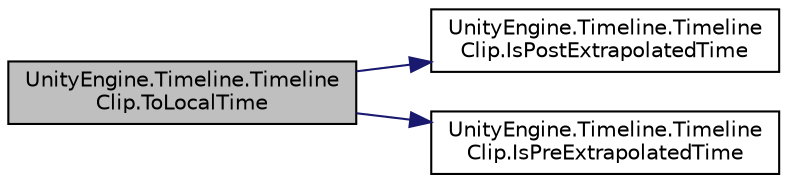 digraph "UnityEngine.Timeline.TimelineClip.ToLocalTime"
{
 // LATEX_PDF_SIZE
  edge [fontname="Helvetica",fontsize="10",labelfontname="Helvetica",labelfontsize="10"];
  node [fontname="Helvetica",fontsize="10",shape=record];
  rankdir="LR";
  Node1 [label="UnityEngine.Timeline.Timeline\lClip.ToLocalTime",height=0.2,width=0.4,color="black", fillcolor="grey75", style="filled", fontcolor="black",tooltip="Converts from global time to a clips local time."];
  Node1 -> Node2 [color="midnightblue",fontsize="10",style="solid",fontname="Helvetica"];
  Node2 [label="UnityEngine.Timeline.Timeline\lClip.IsPostExtrapolatedTime",height=0.2,width=0.4,color="black", fillcolor="white", style="filled",URL="$class_unity_engine_1_1_timeline_1_1_timeline_clip.html#a7f54df7e4c0accdefa6dfbc83068083e",tooltip="Given a time, returns whether it falls within the clip post-extrapolation"];
  Node1 -> Node3 [color="midnightblue",fontsize="10",style="solid",fontname="Helvetica"];
  Node3 [label="UnityEngine.Timeline.Timeline\lClip.IsPreExtrapolatedTime",height=0.2,width=0.4,color="black", fillcolor="white", style="filled",URL="$class_unity_engine_1_1_timeline_1_1_timeline_clip.html#a9b9ff4aba84f327c2822983ac3cdf50b",tooltip="Given a time, returns whether it falls within the clip pre-extrapolation"];
}
